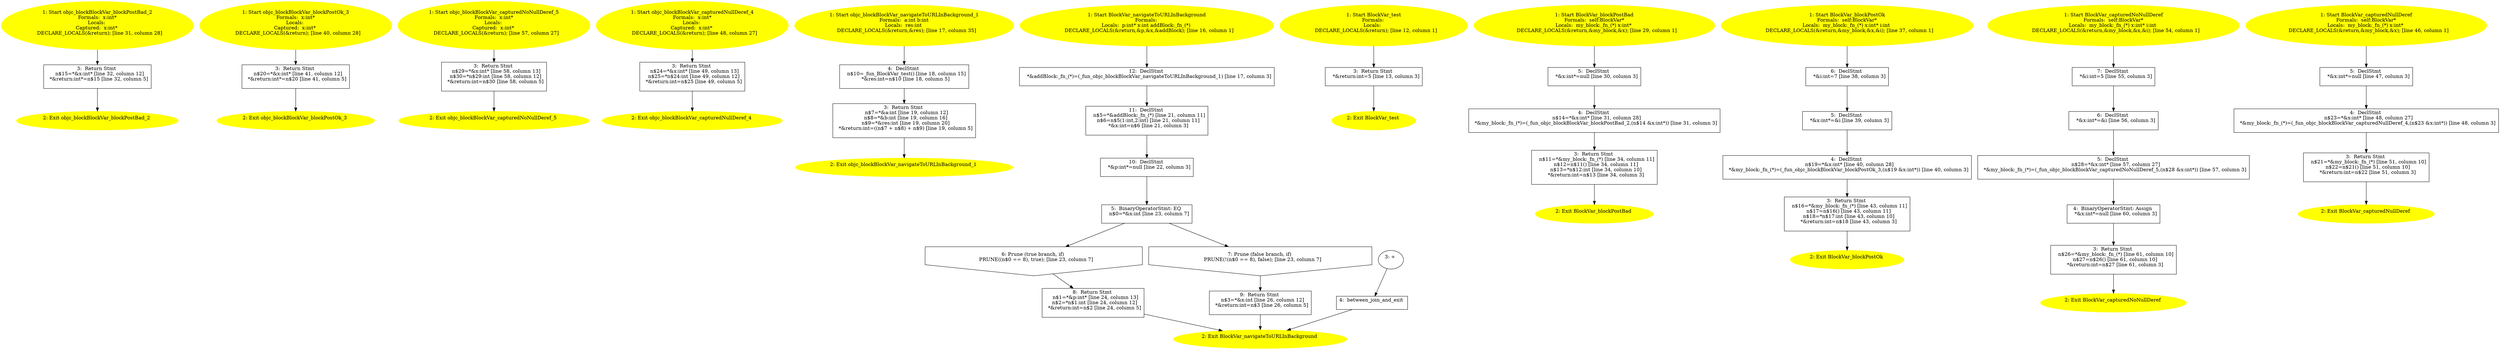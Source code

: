 /* @generated */
digraph cfg {
"objc_blockBlockVar_blockPostBad_2.bc84c345da03940b9d1bd31f97111684_1" [label="1: Start objc_blockBlockVar_blockPostBad_2\nFormals:  x:int*\nLocals: \nCaptured:  x:int* \n   DECLARE_LOCALS(&return); [line 31, column 28]\n " color=yellow style=filled]
	

	 "objc_blockBlockVar_blockPostBad_2.bc84c345da03940b9d1bd31f97111684_1" -> "objc_blockBlockVar_blockPostBad_2.bc84c345da03940b9d1bd31f97111684_3" ;
"objc_blockBlockVar_blockPostBad_2.bc84c345da03940b9d1bd31f97111684_2" [label="2: Exit objc_blockBlockVar_blockPostBad_2 \n  " color=yellow style=filled]
	

"objc_blockBlockVar_blockPostBad_2.bc84c345da03940b9d1bd31f97111684_3" [label="3:  Return Stmt \n   n$15=*&x:int* [line 32, column 12]\n  *&return:int*=n$15 [line 32, column 5]\n " shape="box"]
	

	 "objc_blockBlockVar_blockPostBad_2.bc84c345da03940b9d1bd31f97111684_3" -> "objc_blockBlockVar_blockPostBad_2.bc84c345da03940b9d1bd31f97111684_2" ;
"objc_blockBlockVar_blockPostOk_3.3ab7fa6614f426747520e37cb5442862_1" [label="1: Start objc_blockBlockVar_blockPostOk_3\nFormals:  x:int*\nLocals: \nCaptured:  x:int* \n   DECLARE_LOCALS(&return); [line 40, column 28]\n " color=yellow style=filled]
	

	 "objc_blockBlockVar_blockPostOk_3.3ab7fa6614f426747520e37cb5442862_1" -> "objc_blockBlockVar_blockPostOk_3.3ab7fa6614f426747520e37cb5442862_3" ;
"objc_blockBlockVar_blockPostOk_3.3ab7fa6614f426747520e37cb5442862_2" [label="2: Exit objc_blockBlockVar_blockPostOk_3 \n  " color=yellow style=filled]
	

"objc_blockBlockVar_blockPostOk_3.3ab7fa6614f426747520e37cb5442862_3" [label="3:  Return Stmt \n   n$20=*&x:int* [line 41, column 12]\n  *&return:int*=n$20 [line 41, column 5]\n " shape="box"]
	

	 "objc_blockBlockVar_blockPostOk_3.3ab7fa6614f426747520e37cb5442862_3" -> "objc_blockBlockVar_blockPostOk_3.3ab7fa6614f426747520e37cb5442862_2" ;
"objc_blockBlockVar_capturedNoNullDeref_5.9ca77a5edecb840a7e1b223eb6f09bab_1" [label="1: Start objc_blockBlockVar_capturedNoNullDeref_5\nFormals:  x:int*\nLocals: \nCaptured:  x:int* \n   DECLARE_LOCALS(&return); [line 57, column 27]\n " color=yellow style=filled]
	

	 "objc_blockBlockVar_capturedNoNullDeref_5.9ca77a5edecb840a7e1b223eb6f09bab_1" -> "objc_blockBlockVar_capturedNoNullDeref_5.9ca77a5edecb840a7e1b223eb6f09bab_3" ;
"objc_blockBlockVar_capturedNoNullDeref_5.9ca77a5edecb840a7e1b223eb6f09bab_2" [label="2: Exit objc_blockBlockVar_capturedNoNullDeref_5 \n  " color=yellow style=filled]
	

"objc_blockBlockVar_capturedNoNullDeref_5.9ca77a5edecb840a7e1b223eb6f09bab_3" [label="3:  Return Stmt \n   n$29=*&x:int* [line 58, column 13]\n  n$30=*n$29:int [line 58, column 12]\n  *&return:int=n$30 [line 58, column 5]\n " shape="box"]
	

	 "objc_blockBlockVar_capturedNoNullDeref_5.9ca77a5edecb840a7e1b223eb6f09bab_3" -> "objc_blockBlockVar_capturedNoNullDeref_5.9ca77a5edecb840a7e1b223eb6f09bab_2" ;
"objc_blockBlockVar_capturedNullDeref_4.1bdaeaa4f18868112cc189c7d6e42bf9_1" [label="1: Start objc_blockBlockVar_capturedNullDeref_4\nFormals:  x:int*\nLocals: \nCaptured:  x:int* \n   DECLARE_LOCALS(&return); [line 48, column 27]\n " color=yellow style=filled]
	

	 "objc_blockBlockVar_capturedNullDeref_4.1bdaeaa4f18868112cc189c7d6e42bf9_1" -> "objc_blockBlockVar_capturedNullDeref_4.1bdaeaa4f18868112cc189c7d6e42bf9_3" ;
"objc_blockBlockVar_capturedNullDeref_4.1bdaeaa4f18868112cc189c7d6e42bf9_2" [label="2: Exit objc_blockBlockVar_capturedNullDeref_4 \n  " color=yellow style=filled]
	

"objc_blockBlockVar_capturedNullDeref_4.1bdaeaa4f18868112cc189c7d6e42bf9_3" [label="3:  Return Stmt \n   n$24=*&x:int* [line 49, column 13]\n  n$25=*n$24:int [line 49, column 12]\n  *&return:int=n$25 [line 49, column 5]\n " shape="box"]
	

	 "objc_blockBlockVar_capturedNullDeref_4.1bdaeaa4f18868112cc189c7d6e42bf9_3" -> "objc_blockBlockVar_capturedNullDeref_4.1bdaeaa4f18868112cc189c7d6e42bf9_2" ;
"objc_blockBlockVar_navigateToURLInBackground_1(,).214e3f42254fcf8bcc046c91bb4b2a89_1" [label="1: Start objc_blockBlockVar_navigateToURLInBackground_1\nFormals:  a:int b:int\nLocals:  res:int \n   DECLARE_LOCALS(&return,&res); [line 17, column 35]\n " color=yellow style=filled]
	

	 "objc_blockBlockVar_navigateToURLInBackground_1(,).214e3f42254fcf8bcc046c91bb4b2a89_1" -> "objc_blockBlockVar_navigateToURLInBackground_1(,).214e3f42254fcf8bcc046c91bb4b2a89_4" ;
"objc_blockBlockVar_navigateToURLInBackground_1(,).214e3f42254fcf8bcc046c91bb4b2a89_2" [label="2: Exit objc_blockBlockVar_navigateToURLInBackground_1 \n  " color=yellow style=filled]
	

"objc_blockBlockVar_navigateToURLInBackground_1(,).214e3f42254fcf8bcc046c91bb4b2a89_3" [label="3:  Return Stmt \n   n$7=*&a:int [line 19, column 12]\n  n$8=*&b:int [line 19, column 16]\n  n$9=*&res:int [line 19, column 20]\n  *&return:int=((n$7 + n$8) + n$9) [line 19, column 5]\n " shape="box"]
	

	 "objc_blockBlockVar_navigateToURLInBackground_1(,).214e3f42254fcf8bcc046c91bb4b2a89_3" -> "objc_blockBlockVar_navigateToURLInBackground_1(,).214e3f42254fcf8bcc046c91bb4b2a89_2" ;
"objc_blockBlockVar_navigateToURLInBackground_1(,).214e3f42254fcf8bcc046c91bb4b2a89_4" [label="4:  DeclStmt \n   n$10=_fun_BlockVar_test() [line 18, column 15]\n  *&res:int=n$10 [line 18, column 5]\n " shape="box"]
	

	 "objc_blockBlockVar_navigateToURLInBackground_1(,).214e3f42254fcf8bcc046c91bb4b2a89_4" -> "objc_blockBlockVar_navigateToURLInBackground_1(,).214e3f42254fcf8bcc046c91bb4b2a89_3" ;
"navigateToURLInBackground#BlockVar#class.f4e64a7a224e4dae5096c3b731a4233e_1" [label="1: Start BlockVar_navigateToURLInBackground\nFormals: \nLocals:  p:int* x:int addBlock:_fn_(*) \n   DECLARE_LOCALS(&return,&p,&x,&addBlock); [line 16, column 1]\n " color=yellow style=filled]
	

	 "navigateToURLInBackground#BlockVar#class.f4e64a7a224e4dae5096c3b731a4233e_1" -> "navigateToURLInBackground#BlockVar#class.f4e64a7a224e4dae5096c3b731a4233e_12" ;
"navigateToURLInBackground#BlockVar#class.f4e64a7a224e4dae5096c3b731a4233e_2" [label="2: Exit BlockVar_navigateToURLInBackground \n  " color=yellow style=filled]
	

"navigateToURLInBackground#BlockVar#class.f4e64a7a224e4dae5096c3b731a4233e_3" [label="3: + \n  " ]
	

	 "navigateToURLInBackground#BlockVar#class.f4e64a7a224e4dae5096c3b731a4233e_3" -> "navigateToURLInBackground#BlockVar#class.f4e64a7a224e4dae5096c3b731a4233e_4" ;
"navigateToURLInBackground#BlockVar#class.f4e64a7a224e4dae5096c3b731a4233e_4" [label="4:  between_join_and_exit \n  " shape="box"]
	

	 "navigateToURLInBackground#BlockVar#class.f4e64a7a224e4dae5096c3b731a4233e_4" -> "navigateToURLInBackground#BlockVar#class.f4e64a7a224e4dae5096c3b731a4233e_2" ;
"navigateToURLInBackground#BlockVar#class.f4e64a7a224e4dae5096c3b731a4233e_5" [label="5:  BinaryOperatorStmt: EQ \n   n$0=*&x:int [line 23, column 7]\n " shape="box"]
	

	 "navigateToURLInBackground#BlockVar#class.f4e64a7a224e4dae5096c3b731a4233e_5" -> "navigateToURLInBackground#BlockVar#class.f4e64a7a224e4dae5096c3b731a4233e_6" ;
	 "navigateToURLInBackground#BlockVar#class.f4e64a7a224e4dae5096c3b731a4233e_5" -> "navigateToURLInBackground#BlockVar#class.f4e64a7a224e4dae5096c3b731a4233e_7" ;
"navigateToURLInBackground#BlockVar#class.f4e64a7a224e4dae5096c3b731a4233e_6" [label="6: Prune (true branch, if) \n   PRUNE((n$0 == 8), true); [line 23, column 7]\n " shape="invhouse"]
	

	 "navigateToURLInBackground#BlockVar#class.f4e64a7a224e4dae5096c3b731a4233e_6" -> "navigateToURLInBackground#BlockVar#class.f4e64a7a224e4dae5096c3b731a4233e_8" ;
"navigateToURLInBackground#BlockVar#class.f4e64a7a224e4dae5096c3b731a4233e_7" [label="7: Prune (false branch, if) \n   PRUNE(!(n$0 == 8), false); [line 23, column 7]\n " shape="invhouse"]
	

	 "navigateToURLInBackground#BlockVar#class.f4e64a7a224e4dae5096c3b731a4233e_7" -> "navigateToURLInBackground#BlockVar#class.f4e64a7a224e4dae5096c3b731a4233e_9" ;
"navigateToURLInBackground#BlockVar#class.f4e64a7a224e4dae5096c3b731a4233e_8" [label="8:  Return Stmt \n   n$1=*&p:int* [line 24, column 13]\n  n$2=*n$1:int [line 24, column 12]\n  *&return:int=n$2 [line 24, column 5]\n " shape="box"]
	

	 "navigateToURLInBackground#BlockVar#class.f4e64a7a224e4dae5096c3b731a4233e_8" -> "navigateToURLInBackground#BlockVar#class.f4e64a7a224e4dae5096c3b731a4233e_2" ;
"navigateToURLInBackground#BlockVar#class.f4e64a7a224e4dae5096c3b731a4233e_9" [label="9:  Return Stmt \n   n$3=*&x:int [line 26, column 12]\n  *&return:int=n$3 [line 26, column 5]\n " shape="box"]
	

	 "navigateToURLInBackground#BlockVar#class.f4e64a7a224e4dae5096c3b731a4233e_9" -> "navigateToURLInBackground#BlockVar#class.f4e64a7a224e4dae5096c3b731a4233e_2" ;
"navigateToURLInBackground#BlockVar#class.f4e64a7a224e4dae5096c3b731a4233e_10" [label="10:  DeclStmt \n   *&p:int*=null [line 22, column 3]\n " shape="box"]
	

	 "navigateToURLInBackground#BlockVar#class.f4e64a7a224e4dae5096c3b731a4233e_10" -> "navigateToURLInBackground#BlockVar#class.f4e64a7a224e4dae5096c3b731a4233e_5" ;
"navigateToURLInBackground#BlockVar#class.f4e64a7a224e4dae5096c3b731a4233e_11" [label="11:  DeclStmt \n   n$5=*&addBlock:_fn_(*) [line 21, column 11]\n  n$6=n$5(1:int,2:int) [line 21, column 11]\n  *&x:int=n$6 [line 21, column 3]\n " shape="box"]
	

	 "navigateToURLInBackground#BlockVar#class.f4e64a7a224e4dae5096c3b731a4233e_11" -> "navigateToURLInBackground#BlockVar#class.f4e64a7a224e4dae5096c3b731a4233e_10" ;
"navigateToURLInBackground#BlockVar#class.f4e64a7a224e4dae5096c3b731a4233e_12" [label="12:  DeclStmt \n   *&addBlock:_fn_(*)=(_fun_objc_blockBlockVar_navigateToURLInBackground_1) [line 17, column 3]\n " shape="box"]
	

	 "navigateToURLInBackground#BlockVar#class.f4e64a7a224e4dae5096c3b731a4233e_12" -> "navigateToURLInBackground#BlockVar#class.f4e64a7a224e4dae5096c3b731a4233e_11" ;
"test#BlockVar#class.79d88363beeb921609a605886abe817f_1" [label="1: Start BlockVar_test\nFormals: \nLocals:  \n   DECLARE_LOCALS(&return); [line 12, column 1]\n " color=yellow style=filled]
	

	 "test#BlockVar#class.79d88363beeb921609a605886abe817f_1" -> "test#BlockVar#class.79d88363beeb921609a605886abe817f_3" ;
"test#BlockVar#class.79d88363beeb921609a605886abe817f_2" [label="2: Exit BlockVar_test \n  " color=yellow style=filled]
	

"test#BlockVar#class.79d88363beeb921609a605886abe817f_3" [label="3:  Return Stmt \n   *&return:int=5 [line 13, column 3]\n " shape="box"]
	

	 "test#BlockVar#class.79d88363beeb921609a605886abe817f_3" -> "test#BlockVar#class.79d88363beeb921609a605886abe817f_2" ;
"blockPostBad#BlockVar#instance.60292f870cad8c1a5cefdbfe4194d6f9_1" [label="1: Start BlockVar_blockPostBad\nFormals:  self:BlockVar*\nLocals:  my_block:_fn_(*) x:int* \n   DECLARE_LOCALS(&return,&my_block,&x); [line 29, column 1]\n " color=yellow style=filled]
	

	 "blockPostBad#BlockVar#instance.60292f870cad8c1a5cefdbfe4194d6f9_1" -> "blockPostBad#BlockVar#instance.60292f870cad8c1a5cefdbfe4194d6f9_5" ;
"blockPostBad#BlockVar#instance.60292f870cad8c1a5cefdbfe4194d6f9_2" [label="2: Exit BlockVar_blockPostBad \n  " color=yellow style=filled]
	

"blockPostBad#BlockVar#instance.60292f870cad8c1a5cefdbfe4194d6f9_3" [label="3:  Return Stmt \n   n$11=*&my_block:_fn_(*) [line 34, column 11]\n  n$12=n$11() [line 34, column 11]\n  n$13=*n$12:int [line 34, column 10]\n  *&return:int=n$13 [line 34, column 3]\n " shape="box"]
	

	 "blockPostBad#BlockVar#instance.60292f870cad8c1a5cefdbfe4194d6f9_3" -> "blockPostBad#BlockVar#instance.60292f870cad8c1a5cefdbfe4194d6f9_2" ;
"blockPostBad#BlockVar#instance.60292f870cad8c1a5cefdbfe4194d6f9_4" [label="4:  DeclStmt \n   n$14=*&x:int* [line 31, column 28]\n  *&my_block:_fn_(*)=(_fun_objc_blockBlockVar_blockPostBad_2,(n$14 &x:int*)) [line 31, column 3]\n " shape="box"]
	

	 "blockPostBad#BlockVar#instance.60292f870cad8c1a5cefdbfe4194d6f9_4" -> "blockPostBad#BlockVar#instance.60292f870cad8c1a5cefdbfe4194d6f9_3" ;
"blockPostBad#BlockVar#instance.60292f870cad8c1a5cefdbfe4194d6f9_5" [label="5:  DeclStmt \n   *&x:int*=null [line 30, column 3]\n " shape="box"]
	

	 "blockPostBad#BlockVar#instance.60292f870cad8c1a5cefdbfe4194d6f9_5" -> "blockPostBad#BlockVar#instance.60292f870cad8c1a5cefdbfe4194d6f9_4" ;
"blockPostOk#BlockVar#instance.1bb64a946f8b169b31996644931ed82d_1" [label="1: Start BlockVar_blockPostOk\nFormals:  self:BlockVar*\nLocals:  my_block:_fn_(*) x:int* i:int \n   DECLARE_LOCALS(&return,&my_block,&x,&i); [line 37, column 1]\n " color=yellow style=filled]
	

	 "blockPostOk#BlockVar#instance.1bb64a946f8b169b31996644931ed82d_1" -> "blockPostOk#BlockVar#instance.1bb64a946f8b169b31996644931ed82d_6" ;
"blockPostOk#BlockVar#instance.1bb64a946f8b169b31996644931ed82d_2" [label="2: Exit BlockVar_blockPostOk \n  " color=yellow style=filled]
	

"blockPostOk#BlockVar#instance.1bb64a946f8b169b31996644931ed82d_3" [label="3:  Return Stmt \n   n$16=*&my_block:_fn_(*) [line 43, column 11]\n  n$17=n$16() [line 43, column 11]\n  n$18=*n$17:int [line 43, column 10]\n  *&return:int=n$18 [line 43, column 3]\n " shape="box"]
	

	 "blockPostOk#BlockVar#instance.1bb64a946f8b169b31996644931ed82d_3" -> "blockPostOk#BlockVar#instance.1bb64a946f8b169b31996644931ed82d_2" ;
"blockPostOk#BlockVar#instance.1bb64a946f8b169b31996644931ed82d_4" [label="4:  DeclStmt \n   n$19=*&x:int* [line 40, column 28]\n  *&my_block:_fn_(*)=(_fun_objc_blockBlockVar_blockPostOk_3,(n$19 &x:int*)) [line 40, column 3]\n " shape="box"]
	

	 "blockPostOk#BlockVar#instance.1bb64a946f8b169b31996644931ed82d_4" -> "blockPostOk#BlockVar#instance.1bb64a946f8b169b31996644931ed82d_3" ;
"blockPostOk#BlockVar#instance.1bb64a946f8b169b31996644931ed82d_5" [label="5:  DeclStmt \n   *&x:int*=&i [line 39, column 3]\n " shape="box"]
	

	 "blockPostOk#BlockVar#instance.1bb64a946f8b169b31996644931ed82d_5" -> "blockPostOk#BlockVar#instance.1bb64a946f8b169b31996644931ed82d_4" ;
"blockPostOk#BlockVar#instance.1bb64a946f8b169b31996644931ed82d_6" [label="6:  DeclStmt \n   *&i:int=7 [line 38, column 3]\n " shape="box"]
	

	 "blockPostOk#BlockVar#instance.1bb64a946f8b169b31996644931ed82d_6" -> "blockPostOk#BlockVar#instance.1bb64a946f8b169b31996644931ed82d_5" ;
"capturedNoNullDeref#BlockVar#instance.ebe646baaabdc58144a5916780ee8c76_1" [label="1: Start BlockVar_capturedNoNullDeref\nFormals:  self:BlockVar*\nLocals:  my_block:_fn_(*) x:int* i:int \n   DECLARE_LOCALS(&return,&my_block,&x,&i); [line 54, column 1]\n " color=yellow style=filled]
	

	 "capturedNoNullDeref#BlockVar#instance.ebe646baaabdc58144a5916780ee8c76_1" -> "capturedNoNullDeref#BlockVar#instance.ebe646baaabdc58144a5916780ee8c76_7" ;
"capturedNoNullDeref#BlockVar#instance.ebe646baaabdc58144a5916780ee8c76_2" [label="2: Exit BlockVar_capturedNoNullDeref \n  " color=yellow style=filled]
	

"capturedNoNullDeref#BlockVar#instance.ebe646baaabdc58144a5916780ee8c76_3" [label="3:  Return Stmt \n   n$26=*&my_block:_fn_(*) [line 61, column 10]\n  n$27=n$26() [line 61, column 10]\n  *&return:int=n$27 [line 61, column 3]\n " shape="box"]
	

	 "capturedNoNullDeref#BlockVar#instance.ebe646baaabdc58144a5916780ee8c76_3" -> "capturedNoNullDeref#BlockVar#instance.ebe646baaabdc58144a5916780ee8c76_2" ;
"capturedNoNullDeref#BlockVar#instance.ebe646baaabdc58144a5916780ee8c76_4" [label="4:  BinaryOperatorStmt: Assign \n   *&x:int*=null [line 60, column 3]\n " shape="box"]
	

	 "capturedNoNullDeref#BlockVar#instance.ebe646baaabdc58144a5916780ee8c76_4" -> "capturedNoNullDeref#BlockVar#instance.ebe646baaabdc58144a5916780ee8c76_3" ;
"capturedNoNullDeref#BlockVar#instance.ebe646baaabdc58144a5916780ee8c76_5" [label="5:  DeclStmt \n   n$28=*&x:int* [line 57, column 27]\n  *&my_block:_fn_(*)=(_fun_objc_blockBlockVar_capturedNoNullDeref_5,(n$28 &x:int*)) [line 57, column 3]\n " shape="box"]
	

	 "capturedNoNullDeref#BlockVar#instance.ebe646baaabdc58144a5916780ee8c76_5" -> "capturedNoNullDeref#BlockVar#instance.ebe646baaabdc58144a5916780ee8c76_4" ;
"capturedNoNullDeref#BlockVar#instance.ebe646baaabdc58144a5916780ee8c76_6" [label="6:  DeclStmt \n   *&x:int*=&i [line 56, column 3]\n " shape="box"]
	

	 "capturedNoNullDeref#BlockVar#instance.ebe646baaabdc58144a5916780ee8c76_6" -> "capturedNoNullDeref#BlockVar#instance.ebe646baaabdc58144a5916780ee8c76_5" ;
"capturedNoNullDeref#BlockVar#instance.ebe646baaabdc58144a5916780ee8c76_7" [label="7:  DeclStmt \n   *&i:int=5 [line 55, column 3]\n " shape="box"]
	

	 "capturedNoNullDeref#BlockVar#instance.ebe646baaabdc58144a5916780ee8c76_7" -> "capturedNoNullDeref#BlockVar#instance.ebe646baaabdc58144a5916780ee8c76_6" ;
"capturedNullDeref#BlockVar#instance.48c44f7ae26caf7a1ac522523ebac894_1" [label="1: Start BlockVar_capturedNullDeref\nFormals:  self:BlockVar*\nLocals:  my_block:_fn_(*) x:int* \n   DECLARE_LOCALS(&return,&my_block,&x); [line 46, column 1]\n " color=yellow style=filled]
	

	 "capturedNullDeref#BlockVar#instance.48c44f7ae26caf7a1ac522523ebac894_1" -> "capturedNullDeref#BlockVar#instance.48c44f7ae26caf7a1ac522523ebac894_5" ;
"capturedNullDeref#BlockVar#instance.48c44f7ae26caf7a1ac522523ebac894_2" [label="2: Exit BlockVar_capturedNullDeref \n  " color=yellow style=filled]
	

"capturedNullDeref#BlockVar#instance.48c44f7ae26caf7a1ac522523ebac894_3" [label="3:  Return Stmt \n   n$21=*&my_block:_fn_(*) [line 51, column 10]\n  n$22=n$21() [line 51, column 10]\n  *&return:int=n$22 [line 51, column 3]\n " shape="box"]
	

	 "capturedNullDeref#BlockVar#instance.48c44f7ae26caf7a1ac522523ebac894_3" -> "capturedNullDeref#BlockVar#instance.48c44f7ae26caf7a1ac522523ebac894_2" ;
"capturedNullDeref#BlockVar#instance.48c44f7ae26caf7a1ac522523ebac894_4" [label="4:  DeclStmt \n   n$23=*&x:int* [line 48, column 27]\n  *&my_block:_fn_(*)=(_fun_objc_blockBlockVar_capturedNullDeref_4,(n$23 &x:int*)) [line 48, column 3]\n " shape="box"]
	

	 "capturedNullDeref#BlockVar#instance.48c44f7ae26caf7a1ac522523ebac894_4" -> "capturedNullDeref#BlockVar#instance.48c44f7ae26caf7a1ac522523ebac894_3" ;
"capturedNullDeref#BlockVar#instance.48c44f7ae26caf7a1ac522523ebac894_5" [label="5:  DeclStmt \n   *&x:int*=null [line 47, column 3]\n " shape="box"]
	

	 "capturedNullDeref#BlockVar#instance.48c44f7ae26caf7a1ac522523ebac894_5" -> "capturedNullDeref#BlockVar#instance.48c44f7ae26caf7a1ac522523ebac894_4" ;
}

